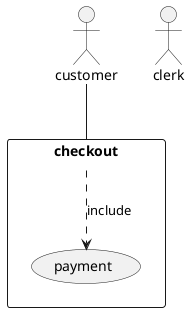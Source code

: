 {
  "sha1": "73gvzkjnvkslnnyjuh8ed65k808n4de",
  "insertion": {
    "when": "2024-05-30T20:48:21.114Z",
    "user": "plantuml@gmail.com"
  }
}
@startuml
actor customer
actor clerk
rectangle checkout {
  customer -- (checkout)
  (checkout) ..> (payment) : include
}

@enduml
